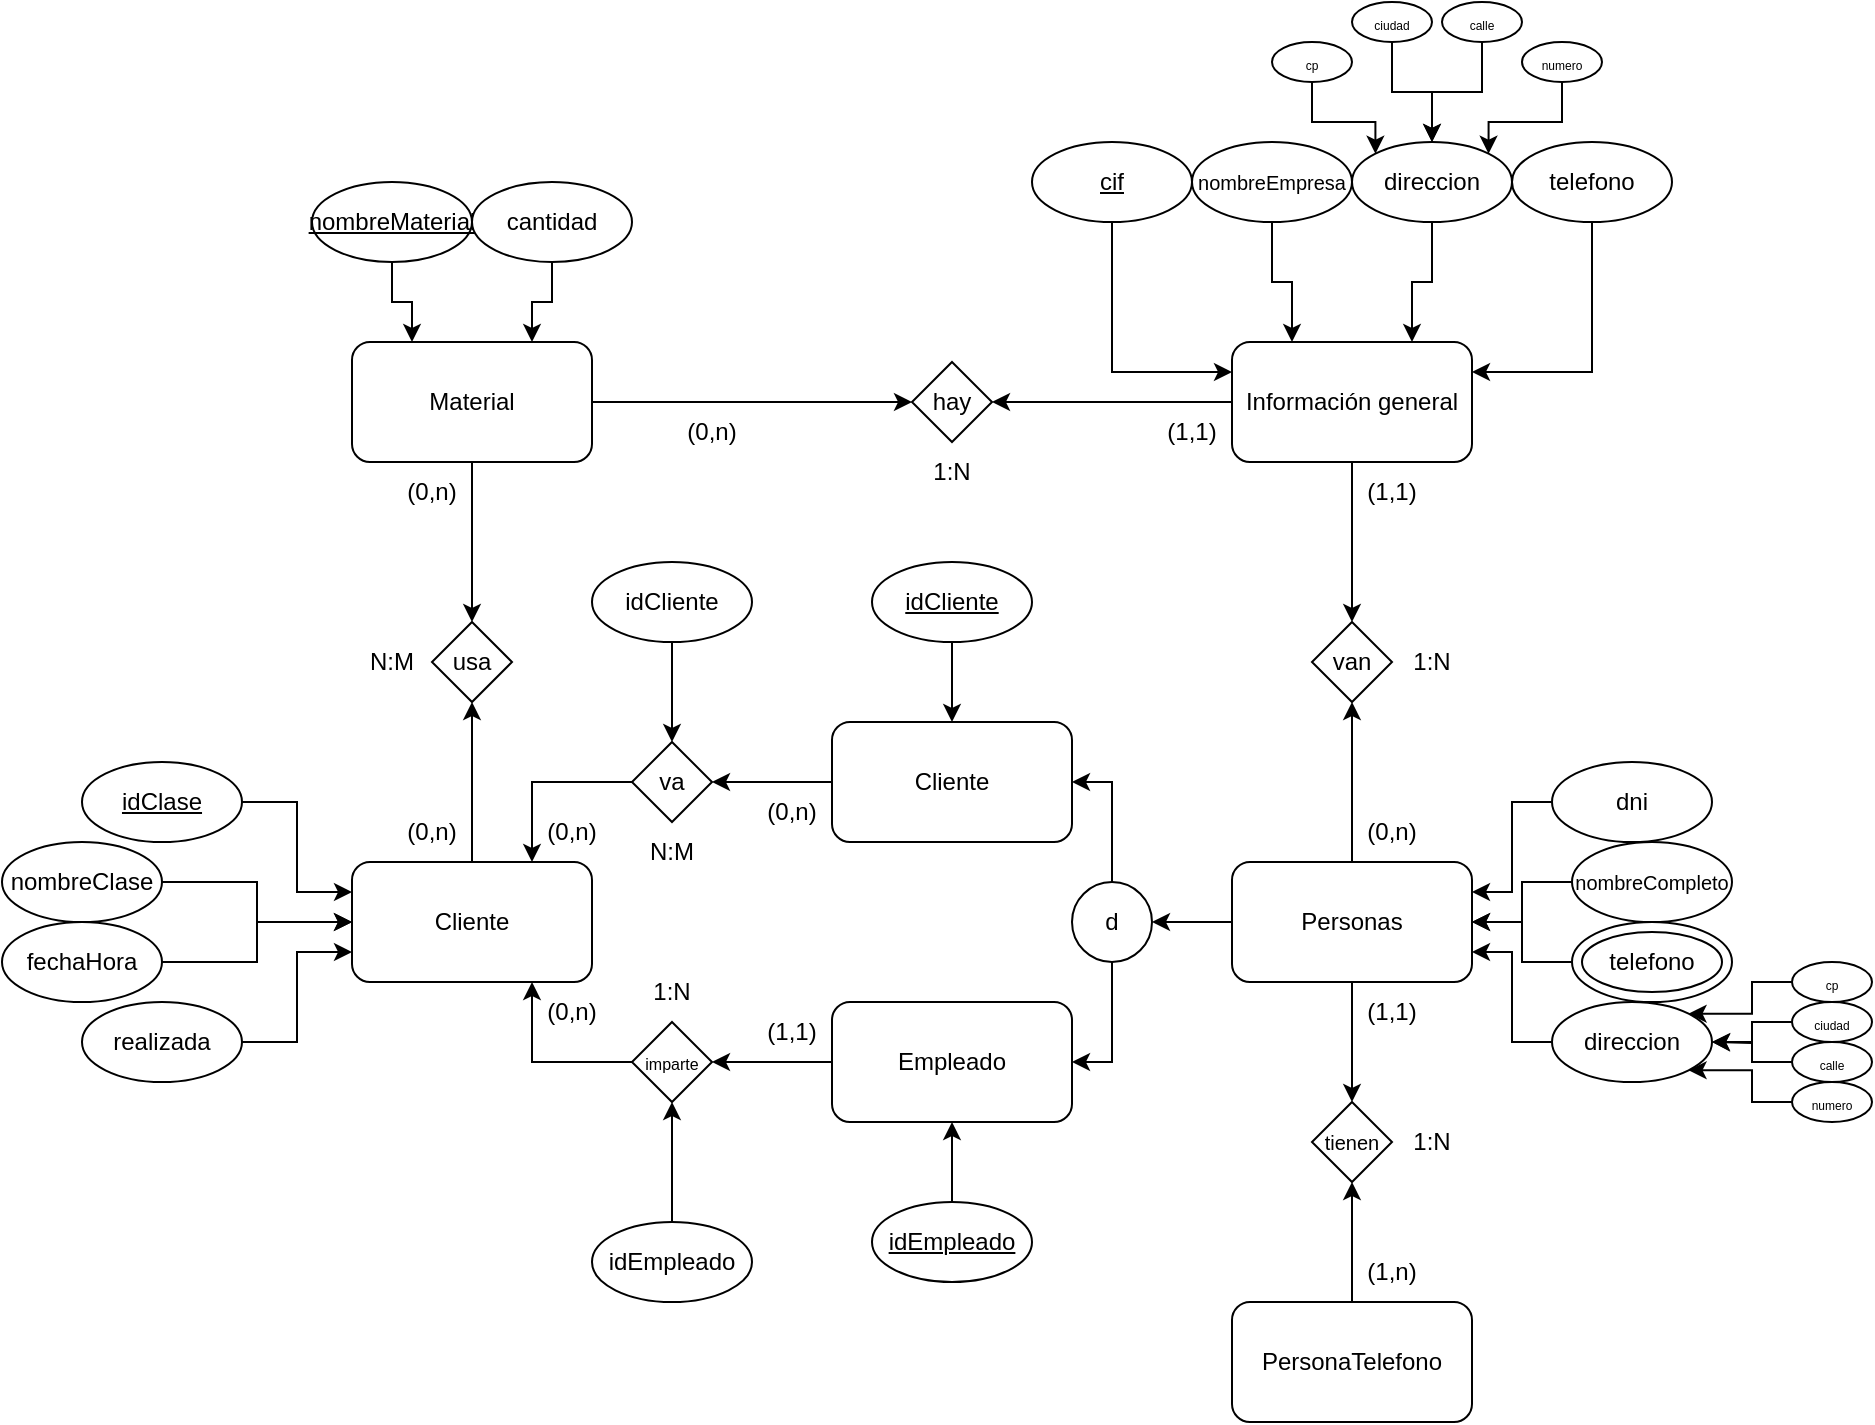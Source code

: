 <mxfile version="24.7.17">
  <diagram name="Página-1" id="99zE-fpGwMQE79Uss6QU">
    <mxGraphModel dx="1313" dy="776" grid="1" gridSize="10" guides="1" tooltips="1" connect="1" arrows="1" fold="1" page="1" pageScale="1" pageWidth="1169" pageHeight="827" math="0" shadow="0">
      <root>
        <mxCell id="0" />
        <mxCell id="1" parent="0" />
        <mxCell id="NxGwlw9UBmdGhxkE0W0p-69" style="edgeStyle=orthogonalEdgeStyle;rounded=0;orthogonalLoop=1;jettySize=auto;html=1;exitX=0.5;exitY=1;exitDx=0;exitDy=0;entryX=0.5;entryY=0;entryDx=0;entryDy=0;" parent="1" source="NxGwlw9UBmdGhxkE0W0p-1" target="NxGwlw9UBmdGhxkE0W0p-11" edge="1">
          <mxGeometry relative="1" as="geometry" />
        </mxCell>
        <mxCell id="NxGwlw9UBmdGhxkE0W0p-72" style="edgeStyle=orthogonalEdgeStyle;rounded=0;orthogonalLoop=1;jettySize=auto;html=1;exitX=0;exitY=0.5;exitDx=0;exitDy=0;entryX=1;entryY=0.5;entryDx=0;entryDy=0;" parent="1" source="NxGwlw9UBmdGhxkE0W0p-1" target="NxGwlw9UBmdGhxkE0W0p-71" edge="1">
          <mxGeometry relative="1" as="geometry" />
        </mxCell>
        <mxCell id="NxGwlw9UBmdGhxkE0W0p-1" value="Información general" style="rounded=1;whiteSpace=wrap;html=1;" parent="1" vertex="1">
          <mxGeometry x="732" y="259" width="120" height="60" as="geometry" />
        </mxCell>
        <mxCell id="NxGwlw9UBmdGhxkE0W0p-7" style="edgeStyle=orthogonalEdgeStyle;rounded=0;orthogonalLoop=1;jettySize=auto;html=1;exitX=0.5;exitY=1;exitDx=0;exitDy=0;entryX=0;entryY=0.25;entryDx=0;entryDy=0;" parent="1" source="NxGwlw9UBmdGhxkE0W0p-2" target="NxGwlw9UBmdGhxkE0W0p-1" edge="1">
          <mxGeometry relative="1" as="geometry" />
        </mxCell>
        <mxCell id="NxGwlw9UBmdGhxkE0W0p-2" value="&lt;u&gt;cif&lt;/u&gt;" style="ellipse;whiteSpace=wrap;html=1;" parent="1" vertex="1">
          <mxGeometry x="632" y="159" width="80" height="40" as="geometry" />
        </mxCell>
        <mxCell id="NxGwlw9UBmdGhxkE0W0p-8" style="edgeStyle=orthogonalEdgeStyle;rounded=0;orthogonalLoop=1;jettySize=auto;html=1;exitX=0.5;exitY=1;exitDx=0;exitDy=0;entryX=0.25;entryY=0;entryDx=0;entryDy=0;" parent="1" source="NxGwlw9UBmdGhxkE0W0p-3" target="NxGwlw9UBmdGhxkE0W0p-1" edge="1">
          <mxGeometry relative="1" as="geometry" />
        </mxCell>
        <mxCell id="NxGwlw9UBmdGhxkE0W0p-3" value="&lt;font style=&quot;font-size: 10px;&quot;&gt;nombreEmpresa&lt;/font&gt;" style="ellipse;whiteSpace=wrap;html=1;" parent="1" vertex="1">
          <mxGeometry x="712" y="159" width="80" height="40" as="geometry" />
        </mxCell>
        <mxCell id="NxGwlw9UBmdGhxkE0W0p-9" style="edgeStyle=orthogonalEdgeStyle;rounded=0;orthogonalLoop=1;jettySize=auto;html=1;exitX=0.5;exitY=1;exitDx=0;exitDy=0;entryX=0.75;entryY=0;entryDx=0;entryDy=0;" parent="1" source="NxGwlw9UBmdGhxkE0W0p-4" target="NxGwlw9UBmdGhxkE0W0p-1" edge="1">
          <mxGeometry relative="1" as="geometry" />
        </mxCell>
        <mxCell id="NxGwlw9UBmdGhxkE0W0p-4" value="direccion" style="ellipse;whiteSpace=wrap;html=1;" parent="1" vertex="1">
          <mxGeometry x="792" y="159" width="80" height="40" as="geometry" />
        </mxCell>
        <mxCell id="NxGwlw9UBmdGhxkE0W0p-10" style="edgeStyle=orthogonalEdgeStyle;rounded=0;orthogonalLoop=1;jettySize=auto;html=1;exitX=0.5;exitY=1;exitDx=0;exitDy=0;entryX=1;entryY=0.25;entryDx=0;entryDy=0;" parent="1" source="NxGwlw9UBmdGhxkE0W0p-5" target="NxGwlw9UBmdGhxkE0W0p-1" edge="1">
          <mxGeometry relative="1" as="geometry" />
        </mxCell>
        <mxCell id="NxGwlw9UBmdGhxkE0W0p-5" value="telefono" style="ellipse;whiteSpace=wrap;html=1;" parent="1" vertex="1">
          <mxGeometry x="872" y="159" width="80" height="40" as="geometry" />
        </mxCell>
        <mxCell id="NxGwlw9UBmdGhxkE0W0p-11" value="van" style="rhombus;whiteSpace=wrap;html=1;" parent="1" vertex="1">
          <mxGeometry x="772" y="399" width="40" height="40" as="geometry" />
        </mxCell>
        <mxCell id="NxGwlw9UBmdGhxkE0W0p-64" style="edgeStyle=orthogonalEdgeStyle;rounded=0;orthogonalLoop=1;jettySize=auto;html=1;exitX=0;exitY=0.5;exitDx=0;exitDy=0;entryX=1;entryY=0.5;entryDx=0;entryDy=0;" parent="1" source="NxGwlw9UBmdGhxkE0W0p-13" target="NxGwlw9UBmdGhxkE0W0p-50" edge="1">
          <mxGeometry relative="1" as="geometry" />
        </mxCell>
        <mxCell id="NxGwlw9UBmdGhxkE0W0p-68" style="edgeStyle=orthogonalEdgeStyle;rounded=0;orthogonalLoop=1;jettySize=auto;html=1;exitX=0.5;exitY=0;exitDx=0;exitDy=0;entryX=0.5;entryY=1;entryDx=0;entryDy=0;" parent="1" source="NxGwlw9UBmdGhxkE0W0p-13" target="NxGwlw9UBmdGhxkE0W0p-11" edge="1">
          <mxGeometry relative="1" as="geometry" />
        </mxCell>
        <mxCell id="0WbWf-KbE8bBZWFoID-V-4" style="edgeStyle=orthogonalEdgeStyle;rounded=0;orthogonalLoop=1;jettySize=auto;html=1;exitX=0.5;exitY=1;exitDx=0;exitDy=0;entryX=0.5;entryY=0;entryDx=0;entryDy=0;" edge="1" parent="1" source="NxGwlw9UBmdGhxkE0W0p-13" target="0WbWf-KbE8bBZWFoID-V-2">
          <mxGeometry relative="1" as="geometry" />
        </mxCell>
        <mxCell id="NxGwlw9UBmdGhxkE0W0p-13" value="Personas" style="rounded=1;whiteSpace=wrap;html=1;" parent="1" vertex="1">
          <mxGeometry x="732" y="519" width="120" height="60" as="geometry" />
        </mxCell>
        <mxCell id="NxGwlw9UBmdGhxkE0W0p-26" style="edgeStyle=orthogonalEdgeStyle;rounded=0;orthogonalLoop=1;jettySize=auto;html=1;exitX=0.5;exitY=1;exitDx=0;exitDy=0;entryX=0;entryY=0;entryDx=0;entryDy=0;" parent="1" source="NxGwlw9UBmdGhxkE0W0p-15" target="NxGwlw9UBmdGhxkE0W0p-4" edge="1">
          <mxGeometry relative="1" as="geometry" />
        </mxCell>
        <mxCell id="NxGwlw9UBmdGhxkE0W0p-15" value="&lt;font style=&quot;font-size: 6px;&quot;&gt;cp&lt;/font&gt;" style="ellipse;whiteSpace=wrap;html=1;" parent="1" vertex="1">
          <mxGeometry x="752" y="109" width="40" height="20" as="geometry" />
        </mxCell>
        <mxCell id="NxGwlw9UBmdGhxkE0W0p-22" style="edgeStyle=orthogonalEdgeStyle;rounded=0;orthogonalLoop=1;jettySize=auto;html=1;exitX=0.5;exitY=1;exitDx=0;exitDy=0;entryX=0.5;entryY=0;entryDx=0;entryDy=0;" parent="1" source="NxGwlw9UBmdGhxkE0W0p-16" target="NxGwlw9UBmdGhxkE0W0p-4" edge="1">
          <mxGeometry relative="1" as="geometry" />
        </mxCell>
        <mxCell id="NxGwlw9UBmdGhxkE0W0p-16" value="&lt;font style=&quot;font-size: 6px;&quot;&gt;ciudad&lt;/font&gt;" style="ellipse;whiteSpace=wrap;html=1;" parent="1" vertex="1">
          <mxGeometry x="792" y="89" width="40" height="20" as="geometry" />
        </mxCell>
        <mxCell id="NxGwlw9UBmdGhxkE0W0p-25" style="edgeStyle=orthogonalEdgeStyle;rounded=0;orthogonalLoop=1;jettySize=auto;html=1;exitX=0.5;exitY=1;exitDx=0;exitDy=0;entryX=0.5;entryY=0;entryDx=0;entryDy=0;" parent="1" source="NxGwlw9UBmdGhxkE0W0p-17" target="NxGwlw9UBmdGhxkE0W0p-4" edge="1">
          <mxGeometry relative="1" as="geometry" />
        </mxCell>
        <mxCell id="NxGwlw9UBmdGhxkE0W0p-17" value="&lt;font style=&quot;font-size: 6px;&quot;&gt;calle&lt;/font&gt;" style="ellipse;whiteSpace=wrap;html=1;" parent="1" vertex="1">
          <mxGeometry x="837" y="89" width="40" height="20" as="geometry" />
        </mxCell>
        <mxCell id="NxGwlw9UBmdGhxkE0W0p-23" style="edgeStyle=orthogonalEdgeStyle;rounded=0;orthogonalLoop=1;jettySize=auto;html=1;exitX=0.5;exitY=1;exitDx=0;exitDy=0;entryX=1;entryY=0;entryDx=0;entryDy=0;" parent="1" source="NxGwlw9UBmdGhxkE0W0p-18" target="NxGwlw9UBmdGhxkE0W0p-4" edge="1">
          <mxGeometry relative="1" as="geometry" />
        </mxCell>
        <mxCell id="NxGwlw9UBmdGhxkE0W0p-18" value="&lt;font style=&quot;font-size: 6px;&quot;&gt;numero&lt;/font&gt;" style="ellipse;whiteSpace=wrap;html=1;" parent="1" vertex="1">
          <mxGeometry x="877" y="109" width="40" height="20" as="geometry" />
        </mxCell>
        <mxCell id="NxGwlw9UBmdGhxkE0W0p-46" style="edgeStyle=orthogonalEdgeStyle;rounded=0;orthogonalLoop=1;jettySize=auto;html=1;exitX=0;exitY=0.5;exitDx=0;exitDy=0;entryX=1;entryY=0.25;entryDx=0;entryDy=0;" parent="1" source="NxGwlw9UBmdGhxkE0W0p-27" target="NxGwlw9UBmdGhxkE0W0p-13" edge="1">
          <mxGeometry relative="1" as="geometry" />
        </mxCell>
        <mxCell id="NxGwlw9UBmdGhxkE0W0p-27" value="dni" style="ellipse;whiteSpace=wrap;html=1;" parent="1" vertex="1">
          <mxGeometry x="892" y="469" width="80" height="40" as="geometry" />
        </mxCell>
        <mxCell id="NxGwlw9UBmdGhxkE0W0p-47" style="edgeStyle=orthogonalEdgeStyle;rounded=0;orthogonalLoop=1;jettySize=auto;html=1;exitX=0;exitY=0.5;exitDx=0;exitDy=0;entryX=1;entryY=0.5;entryDx=0;entryDy=0;" parent="1" source="NxGwlw9UBmdGhxkE0W0p-28" target="NxGwlw9UBmdGhxkE0W0p-13" edge="1">
          <mxGeometry relative="1" as="geometry" />
        </mxCell>
        <mxCell id="NxGwlw9UBmdGhxkE0W0p-28" value="&lt;font style=&quot;font-size: 10px;&quot;&gt;nombreCompleto&lt;/font&gt;" style="ellipse;whiteSpace=wrap;html=1;" parent="1" vertex="1">
          <mxGeometry x="902" y="509" width="80" height="40" as="geometry" />
        </mxCell>
        <mxCell id="NxGwlw9UBmdGhxkE0W0p-48" style="edgeStyle=orthogonalEdgeStyle;rounded=0;orthogonalLoop=1;jettySize=auto;html=1;exitX=0;exitY=0.5;exitDx=0;exitDy=0;entryX=1;entryY=0.5;entryDx=0;entryDy=0;" parent="1" source="NxGwlw9UBmdGhxkE0W0p-31" target="NxGwlw9UBmdGhxkE0W0p-13" edge="1">
          <mxGeometry relative="1" as="geometry" />
        </mxCell>
        <mxCell id="NxGwlw9UBmdGhxkE0W0p-31" value="" style="ellipse;whiteSpace=wrap;html=1;" parent="1" vertex="1">
          <mxGeometry x="902" y="549" width="80" height="40" as="geometry" />
        </mxCell>
        <mxCell id="NxGwlw9UBmdGhxkE0W0p-32" value="telefono" style="ellipse;whiteSpace=wrap;html=1;direction=west;" parent="1" vertex="1">
          <mxGeometry x="907" y="554" width="70" height="30" as="geometry" />
        </mxCell>
        <mxCell id="NxGwlw9UBmdGhxkE0W0p-49" style="edgeStyle=orthogonalEdgeStyle;rounded=0;orthogonalLoop=1;jettySize=auto;html=1;exitX=0;exitY=0.5;exitDx=0;exitDy=0;entryX=1;entryY=0.75;entryDx=0;entryDy=0;" parent="1" source="NxGwlw9UBmdGhxkE0W0p-33" target="NxGwlw9UBmdGhxkE0W0p-13" edge="1">
          <mxGeometry relative="1" as="geometry" />
        </mxCell>
        <mxCell id="NxGwlw9UBmdGhxkE0W0p-33" value="direccion" style="ellipse;whiteSpace=wrap;html=1;" parent="1" vertex="1">
          <mxGeometry x="892" y="589" width="80" height="40" as="geometry" />
        </mxCell>
        <mxCell id="NxGwlw9UBmdGhxkE0W0p-42" style="edgeStyle=orthogonalEdgeStyle;rounded=0;orthogonalLoop=1;jettySize=auto;html=1;exitX=0;exitY=0.5;exitDx=0;exitDy=0;entryX=1;entryY=0;entryDx=0;entryDy=0;" parent="1" source="NxGwlw9UBmdGhxkE0W0p-35" target="NxGwlw9UBmdGhxkE0W0p-33" edge="1">
          <mxGeometry relative="1" as="geometry" />
        </mxCell>
        <mxCell id="NxGwlw9UBmdGhxkE0W0p-35" value="&lt;font style=&quot;font-size: 6px;&quot;&gt;cp&lt;/font&gt;" style="ellipse;whiteSpace=wrap;html=1;" parent="1" vertex="1">
          <mxGeometry x="1012" y="569" width="40" height="20" as="geometry" />
        </mxCell>
        <mxCell id="NxGwlw9UBmdGhxkE0W0p-44" style="edgeStyle=orthogonalEdgeStyle;rounded=0;orthogonalLoop=1;jettySize=auto;html=1;exitX=0;exitY=0.5;exitDx=0;exitDy=0;entryX=1;entryY=0.5;entryDx=0;entryDy=0;" parent="1" source="NxGwlw9UBmdGhxkE0W0p-37" target="NxGwlw9UBmdGhxkE0W0p-33" edge="1">
          <mxGeometry relative="1" as="geometry" />
        </mxCell>
        <mxCell id="NxGwlw9UBmdGhxkE0W0p-37" value="&lt;font style=&quot;font-size: 6px;&quot;&gt;ciudad&lt;/font&gt;" style="ellipse;whiteSpace=wrap;html=1;" parent="1" vertex="1">
          <mxGeometry x="1012" y="589" width="40" height="20" as="geometry" />
        </mxCell>
        <mxCell id="NxGwlw9UBmdGhxkE0W0p-45" style="edgeStyle=orthogonalEdgeStyle;rounded=0;orthogonalLoop=1;jettySize=auto;html=1;exitX=0;exitY=0.5;exitDx=0;exitDy=0;" parent="1" source="NxGwlw9UBmdGhxkE0W0p-39" edge="1">
          <mxGeometry relative="1" as="geometry">
            <mxPoint x="972" y="609" as="targetPoint" />
          </mxGeometry>
        </mxCell>
        <mxCell id="NxGwlw9UBmdGhxkE0W0p-39" value="&lt;font style=&quot;font-size: 6px;&quot;&gt;calle&lt;/font&gt;" style="ellipse;whiteSpace=wrap;html=1;" parent="1" vertex="1">
          <mxGeometry x="1012" y="609" width="40" height="20" as="geometry" />
        </mxCell>
        <mxCell id="NxGwlw9UBmdGhxkE0W0p-43" style="edgeStyle=orthogonalEdgeStyle;rounded=0;orthogonalLoop=1;jettySize=auto;html=1;exitX=0;exitY=0.5;exitDx=0;exitDy=0;entryX=1;entryY=1;entryDx=0;entryDy=0;" parent="1" source="NxGwlw9UBmdGhxkE0W0p-41" target="NxGwlw9UBmdGhxkE0W0p-33" edge="1">
          <mxGeometry relative="1" as="geometry" />
        </mxCell>
        <mxCell id="NxGwlw9UBmdGhxkE0W0p-41" value="&lt;font style=&quot;font-size: 6px;&quot;&gt;numero&lt;/font&gt;" style="ellipse;whiteSpace=wrap;html=1;" parent="1" vertex="1">
          <mxGeometry x="1012" y="629" width="40" height="20" as="geometry" />
        </mxCell>
        <mxCell id="NxGwlw9UBmdGhxkE0W0p-66" style="edgeStyle=orthogonalEdgeStyle;rounded=0;orthogonalLoop=1;jettySize=auto;html=1;exitX=0.5;exitY=0;exitDx=0;exitDy=0;entryX=1;entryY=0.5;entryDx=0;entryDy=0;" parent="1" source="NxGwlw9UBmdGhxkE0W0p-50" target="NxGwlw9UBmdGhxkE0W0p-53" edge="1">
          <mxGeometry relative="1" as="geometry" />
        </mxCell>
        <mxCell id="NxGwlw9UBmdGhxkE0W0p-67" style="edgeStyle=orthogonalEdgeStyle;rounded=0;orthogonalLoop=1;jettySize=auto;html=1;exitX=0.5;exitY=1;exitDx=0;exitDy=0;entryX=1;entryY=0.5;entryDx=0;entryDy=0;" parent="1" source="NxGwlw9UBmdGhxkE0W0p-50" target="NxGwlw9UBmdGhxkE0W0p-52" edge="1">
          <mxGeometry relative="1" as="geometry" />
        </mxCell>
        <mxCell id="NxGwlw9UBmdGhxkE0W0p-50" value="d" style="ellipse;whiteSpace=wrap;html=1;aspect=fixed;" parent="1" vertex="1">
          <mxGeometry x="652" y="529" width="40" height="40" as="geometry" />
        </mxCell>
        <mxCell id="NxGwlw9UBmdGhxkE0W0p-89" style="edgeStyle=orthogonalEdgeStyle;rounded=0;orthogonalLoop=1;jettySize=auto;html=1;exitX=0;exitY=0.5;exitDx=0;exitDy=0;entryX=1;entryY=0.5;entryDx=0;entryDy=0;" parent="1" source="NxGwlw9UBmdGhxkE0W0p-52" target="NxGwlw9UBmdGhxkE0W0p-88" edge="1">
          <mxGeometry relative="1" as="geometry" />
        </mxCell>
        <mxCell id="NxGwlw9UBmdGhxkE0W0p-52" value="Empleado" style="rounded=1;whiteSpace=wrap;html=1;" parent="1" vertex="1">
          <mxGeometry x="532" y="589" width="120" height="60" as="geometry" />
        </mxCell>
        <mxCell id="NxGwlw9UBmdGhxkE0W0p-86" style="edgeStyle=orthogonalEdgeStyle;rounded=0;orthogonalLoop=1;jettySize=auto;html=1;exitX=0;exitY=0.5;exitDx=0;exitDy=0;entryX=1;entryY=0.5;entryDx=0;entryDy=0;" parent="1" source="NxGwlw9UBmdGhxkE0W0p-53" target="NxGwlw9UBmdGhxkE0W0p-85" edge="1">
          <mxGeometry relative="1" as="geometry" />
        </mxCell>
        <mxCell id="NxGwlw9UBmdGhxkE0W0p-53" value="Cliente" style="rounded=1;whiteSpace=wrap;html=1;" parent="1" vertex="1">
          <mxGeometry x="532" y="449" width="120" height="60" as="geometry" />
        </mxCell>
        <mxCell id="NxGwlw9UBmdGhxkE0W0p-58" style="edgeStyle=orthogonalEdgeStyle;rounded=0;orthogonalLoop=1;jettySize=auto;html=1;exitX=0.5;exitY=0;exitDx=0;exitDy=0;entryX=0.5;entryY=1;entryDx=0;entryDy=0;" parent="1" source="NxGwlw9UBmdGhxkE0W0p-56" target="NxGwlw9UBmdGhxkE0W0p-52" edge="1">
          <mxGeometry relative="1" as="geometry" />
        </mxCell>
        <mxCell id="NxGwlw9UBmdGhxkE0W0p-56" value="&lt;u&gt;idEmpleado&lt;/u&gt;" style="ellipse;whiteSpace=wrap;html=1;" parent="1" vertex="1">
          <mxGeometry x="552" y="689" width="80" height="40" as="geometry" />
        </mxCell>
        <mxCell id="NxGwlw9UBmdGhxkE0W0p-65" style="edgeStyle=orthogonalEdgeStyle;rounded=0;orthogonalLoop=1;jettySize=auto;html=1;exitX=0.5;exitY=1;exitDx=0;exitDy=0;entryX=0.5;entryY=0;entryDx=0;entryDy=0;" parent="1" source="NxGwlw9UBmdGhxkE0W0p-57" target="NxGwlw9UBmdGhxkE0W0p-53" edge="1">
          <mxGeometry relative="1" as="geometry" />
        </mxCell>
        <mxCell id="NxGwlw9UBmdGhxkE0W0p-57" value="&lt;u&gt;idCliente&lt;/u&gt;" style="ellipse;whiteSpace=wrap;html=1;" parent="1" vertex="1">
          <mxGeometry x="552" y="369" width="80" height="40" as="geometry" />
        </mxCell>
        <mxCell id="NxGwlw9UBmdGhxkE0W0p-60" value="(0,n)" style="text;html=1;align=center;verticalAlign=middle;whiteSpace=wrap;rounded=0;" parent="1" vertex="1">
          <mxGeometry x="782" y="489" width="60" height="30" as="geometry" />
        </mxCell>
        <mxCell id="NxGwlw9UBmdGhxkE0W0p-61" value="1:N" style="text;html=1;align=center;verticalAlign=middle;whiteSpace=wrap;rounded=0;" parent="1" vertex="1">
          <mxGeometry x="802" y="404" width="60" height="30" as="geometry" />
        </mxCell>
        <mxCell id="NxGwlw9UBmdGhxkE0W0p-62" value="(1,1)" style="text;html=1;align=center;verticalAlign=middle;whiteSpace=wrap;rounded=0;" parent="1" vertex="1">
          <mxGeometry x="782" y="319" width="60" height="30" as="geometry" />
        </mxCell>
        <mxCell id="NxGwlw9UBmdGhxkE0W0p-73" style="edgeStyle=orthogonalEdgeStyle;rounded=0;orthogonalLoop=1;jettySize=auto;html=1;exitX=1;exitY=0.5;exitDx=0;exitDy=0;entryX=0;entryY=0.5;entryDx=0;entryDy=0;" parent="1" source="NxGwlw9UBmdGhxkE0W0p-70" target="NxGwlw9UBmdGhxkE0W0p-71" edge="1">
          <mxGeometry relative="1" as="geometry" />
        </mxCell>
        <mxCell id="NxGwlw9UBmdGhxkE0W0p-83" style="edgeStyle=orthogonalEdgeStyle;rounded=0;orthogonalLoop=1;jettySize=auto;html=1;exitX=0.5;exitY=1;exitDx=0;exitDy=0;entryX=0.5;entryY=0;entryDx=0;entryDy=0;" parent="1" source="NxGwlw9UBmdGhxkE0W0p-70" target="NxGwlw9UBmdGhxkE0W0p-82" edge="1">
          <mxGeometry relative="1" as="geometry" />
        </mxCell>
        <mxCell id="NxGwlw9UBmdGhxkE0W0p-70" value="Material" style="rounded=1;whiteSpace=wrap;html=1;" parent="1" vertex="1">
          <mxGeometry x="292" y="259" width="120" height="60" as="geometry" />
        </mxCell>
        <mxCell id="NxGwlw9UBmdGhxkE0W0p-71" value="hay" style="rhombus;whiteSpace=wrap;html=1;" parent="1" vertex="1">
          <mxGeometry x="572" y="269" width="40" height="40" as="geometry" />
        </mxCell>
        <mxCell id="NxGwlw9UBmdGhxkE0W0p-74" value="1:N" style="text;html=1;align=center;verticalAlign=middle;whiteSpace=wrap;rounded=0;" parent="1" vertex="1">
          <mxGeometry x="562" y="309" width="60" height="30" as="geometry" />
        </mxCell>
        <mxCell id="NxGwlw9UBmdGhxkE0W0p-75" value="(1,1)" style="text;html=1;align=center;verticalAlign=middle;whiteSpace=wrap;rounded=0;" parent="1" vertex="1">
          <mxGeometry x="682" y="289" width="60" height="30" as="geometry" />
        </mxCell>
        <mxCell id="NxGwlw9UBmdGhxkE0W0p-76" value="(0,n)" style="text;html=1;align=center;verticalAlign=middle;whiteSpace=wrap;rounded=0;" parent="1" vertex="1">
          <mxGeometry x="442" y="289" width="60" height="30" as="geometry" />
        </mxCell>
        <mxCell id="NxGwlw9UBmdGhxkE0W0p-80" style="edgeStyle=orthogonalEdgeStyle;rounded=0;orthogonalLoop=1;jettySize=auto;html=1;exitX=0.5;exitY=1;exitDx=0;exitDy=0;entryX=0.25;entryY=0;entryDx=0;entryDy=0;" parent="1" source="NxGwlw9UBmdGhxkE0W0p-77" target="NxGwlw9UBmdGhxkE0W0p-70" edge="1">
          <mxGeometry relative="1" as="geometry" />
        </mxCell>
        <mxCell id="NxGwlw9UBmdGhxkE0W0p-77" value="&lt;u&gt;nombreMaterial&lt;/u&gt;" style="ellipse;whiteSpace=wrap;html=1;" parent="1" vertex="1">
          <mxGeometry x="272" y="179" width="80" height="40" as="geometry" />
        </mxCell>
        <mxCell id="NxGwlw9UBmdGhxkE0W0p-79" style="edgeStyle=orthogonalEdgeStyle;rounded=0;orthogonalLoop=1;jettySize=auto;html=1;exitX=0.5;exitY=1;exitDx=0;exitDy=0;entryX=0.75;entryY=0;entryDx=0;entryDy=0;" parent="1" source="NxGwlw9UBmdGhxkE0W0p-78" target="NxGwlw9UBmdGhxkE0W0p-70" edge="1">
          <mxGeometry relative="1" as="geometry" />
        </mxCell>
        <mxCell id="NxGwlw9UBmdGhxkE0W0p-78" value="cantidad" style="ellipse;whiteSpace=wrap;html=1;" parent="1" vertex="1">
          <mxGeometry x="352" y="179" width="80" height="40" as="geometry" />
        </mxCell>
        <mxCell id="NxGwlw9UBmdGhxkE0W0p-84" style="edgeStyle=orthogonalEdgeStyle;rounded=0;orthogonalLoop=1;jettySize=auto;html=1;exitX=0.5;exitY=0;exitDx=0;exitDy=0;entryX=0.5;entryY=1;entryDx=0;entryDy=0;" parent="1" source="NxGwlw9UBmdGhxkE0W0p-81" target="NxGwlw9UBmdGhxkE0W0p-82" edge="1">
          <mxGeometry relative="1" as="geometry" />
        </mxCell>
        <mxCell id="NxGwlw9UBmdGhxkE0W0p-81" value="Cliente" style="rounded=1;whiteSpace=wrap;html=1;" parent="1" vertex="1">
          <mxGeometry x="292" y="519" width="120" height="60" as="geometry" />
        </mxCell>
        <mxCell id="NxGwlw9UBmdGhxkE0W0p-82" value="usa" style="rhombus;whiteSpace=wrap;html=1;" parent="1" vertex="1">
          <mxGeometry x="332" y="399" width="40" height="40" as="geometry" />
        </mxCell>
        <mxCell id="NxGwlw9UBmdGhxkE0W0p-87" style="edgeStyle=orthogonalEdgeStyle;rounded=0;orthogonalLoop=1;jettySize=auto;html=1;exitX=0;exitY=0.5;exitDx=0;exitDy=0;entryX=0.75;entryY=0;entryDx=0;entryDy=0;" parent="1" source="NxGwlw9UBmdGhxkE0W0p-85" target="NxGwlw9UBmdGhxkE0W0p-81" edge="1">
          <mxGeometry relative="1" as="geometry" />
        </mxCell>
        <mxCell id="NxGwlw9UBmdGhxkE0W0p-85" value="va" style="rhombus;whiteSpace=wrap;html=1;" parent="1" vertex="1">
          <mxGeometry x="432" y="459" width="40" height="40" as="geometry" />
        </mxCell>
        <mxCell id="NxGwlw9UBmdGhxkE0W0p-90" style="edgeStyle=orthogonalEdgeStyle;rounded=0;orthogonalLoop=1;jettySize=auto;html=1;exitX=0;exitY=0.5;exitDx=0;exitDy=0;entryX=0.75;entryY=1;entryDx=0;entryDy=0;" parent="1" source="NxGwlw9UBmdGhxkE0W0p-88" target="NxGwlw9UBmdGhxkE0W0p-81" edge="1">
          <mxGeometry relative="1" as="geometry" />
        </mxCell>
        <mxCell id="NxGwlw9UBmdGhxkE0W0p-88" value="&lt;font style=&quot;font-size: 8px;&quot;&gt;imparte&lt;/font&gt;" style="rhombus;whiteSpace=wrap;html=1;" parent="1" vertex="1">
          <mxGeometry x="432" y="599" width="40" height="40" as="geometry" />
        </mxCell>
        <mxCell id="NxGwlw9UBmdGhxkE0W0p-92" style="edgeStyle=orthogonalEdgeStyle;rounded=0;orthogonalLoop=1;jettySize=auto;html=1;exitX=0.5;exitY=1;exitDx=0;exitDy=0;entryX=0.5;entryY=0;entryDx=0;entryDy=0;" parent="1" source="NxGwlw9UBmdGhxkE0W0p-91" target="NxGwlw9UBmdGhxkE0W0p-85" edge="1">
          <mxGeometry relative="1" as="geometry" />
        </mxCell>
        <mxCell id="NxGwlw9UBmdGhxkE0W0p-91" value="idCliente" style="ellipse;whiteSpace=wrap;html=1;" parent="1" vertex="1">
          <mxGeometry x="412" y="369" width="80" height="40" as="geometry" />
        </mxCell>
        <mxCell id="NxGwlw9UBmdGhxkE0W0p-94" style="edgeStyle=orthogonalEdgeStyle;rounded=0;orthogonalLoop=1;jettySize=auto;html=1;exitX=0.5;exitY=0;exitDx=0;exitDy=0;entryX=0.5;entryY=1;entryDx=0;entryDy=0;" parent="1" source="NxGwlw9UBmdGhxkE0W0p-93" target="NxGwlw9UBmdGhxkE0W0p-88" edge="1">
          <mxGeometry relative="1" as="geometry" />
        </mxCell>
        <mxCell id="NxGwlw9UBmdGhxkE0W0p-93" value="idEmpleado" style="ellipse;whiteSpace=wrap;html=1;" parent="1" vertex="1">
          <mxGeometry x="412" y="699" width="80" height="40" as="geometry" />
        </mxCell>
        <mxCell id="NxGwlw9UBmdGhxkE0W0p-95" value="1:N" style="text;html=1;align=center;verticalAlign=middle;whiteSpace=wrap;rounded=0;" parent="1" vertex="1">
          <mxGeometry x="422" y="569" width="60" height="30" as="geometry" />
        </mxCell>
        <mxCell id="NxGwlw9UBmdGhxkE0W0p-96" value="(1,1)" style="text;html=1;align=center;verticalAlign=middle;whiteSpace=wrap;rounded=0;" parent="1" vertex="1">
          <mxGeometry x="482" y="589" width="60" height="30" as="geometry" />
        </mxCell>
        <mxCell id="NxGwlw9UBmdGhxkE0W0p-97" value="(0,n)" style="text;html=1;align=center;verticalAlign=middle;whiteSpace=wrap;rounded=0;" parent="1" vertex="1">
          <mxGeometry x="372" y="579" width="60" height="30" as="geometry" />
        </mxCell>
        <mxCell id="NxGwlw9UBmdGhxkE0W0p-98" value="N:M" style="text;html=1;align=center;verticalAlign=middle;whiteSpace=wrap;rounded=0;" parent="1" vertex="1">
          <mxGeometry x="422" y="499" width="60" height="30" as="geometry" />
        </mxCell>
        <mxCell id="NxGwlw9UBmdGhxkE0W0p-99" value="(0,n)" style="text;html=1;align=center;verticalAlign=middle;whiteSpace=wrap;rounded=0;" parent="1" vertex="1">
          <mxGeometry x="482" y="479" width="60" height="30" as="geometry" />
        </mxCell>
        <mxCell id="NxGwlw9UBmdGhxkE0W0p-100" value="(0,n)" style="text;html=1;align=center;verticalAlign=middle;whiteSpace=wrap;rounded=0;" parent="1" vertex="1">
          <mxGeometry x="372" y="489" width="60" height="30" as="geometry" />
        </mxCell>
        <mxCell id="NxGwlw9UBmdGhxkE0W0p-101" value="N:M" style="text;html=1;align=center;verticalAlign=middle;whiteSpace=wrap;rounded=0;" parent="1" vertex="1">
          <mxGeometry x="282" y="404" width="60" height="30" as="geometry" />
        </mxCell>
        <mxCell id="NxGwlw9UBmdGhxkE0W0p-102" value="(0,n)" style="text;html=1;align=center;verticalAlign=middle;whiteSpace=wrap;rounded=0;" parent="1" vertex="1">
          <mxGeometry x="302" y="319" width="60" height="30" as="geometry" />
        </mxCell>
        <mxCell id="NxGwlw9UBmdGhxkE0W0p-103" value="(0,n)" style="text;html=1;align=center;verticalAlign=middle;whiteSpace=wrap;rounded=0;" parent="1" vertex="1">
          <mxGeometry x="302" y="489" width="60" height="30" as="geometry" />
        </mxCell>
        <mxCell id="NxGwlw9UBmdGhxkE0W0p-108" style="edgeStyle=orthogonalEdgeStyle;rounded=0;orthogonalLoop=1;jettySize=auto;html=1;exitX=1;exitY=0.5;exitDx=0;exitDy=0;entryX=0;entryY=0.25;entryDx=0;entryDy=0;" parent="1" source="NxGwlw9UBmdGhxkE0W0p-104" target="NxGwlw9UBmdGhxkE0W0p-81" edge="1">
          <mxGeometry relative="1" as="geometry" />
        </mxCell>
        <mxCell id="NxGwlw9UBmdGhxkE0W0p-104" value="&lt;u&gt;idClase&lt;/u&gt;" style="ellipse;whiteSpace=wrap;html=1;" parent="1" vertex="1">
          <mxGeometry x="157" y="469" width="80" height="40" as="geometry" />
        </mxCell>
        <mxCell id="NxGwlw9UBmdGhxkE0W0p-110" style="edgeStyle=orthogonalEdgeStyle;rounded=0;orthogonalLoop=1;jettySize=auto;html=1;exitX=1;exitY=0.5;exitDx=0;exitDy=0;entryX=0;entryY=0.5;entryDx=0;entryDy=0;" parent="1" source="NxGwlw9UBmdGhxkE0W0p-105" target="NxGwlw9UBmdGhxkE0W0p-81" edge="1">
          <mxGeometry relative="1" as="geometry" />
        </mxCell>
        <mxCell id="NxGwlw9UBmdGhxkE0W0p-105" value="nombreClase" style="ellipse;whiteSpace=wrap;html=1;" parent="1" vertex="1">
          <mxGeometry x="117" y="509" width="80" height="40" as="geometry" />
        </mxCell>
        <mxCell id="NxGwlw9UBmdGhxkE0W0p-112" style="edgeStyle=orthogonalEdgeStyle;rounded=0;orthogonalLoop=1;jettySize=auto;html=1;exitX=1;exitY=0.5;exitDx=0;exitDy=0;entryX=0;entryY=0.5;entryDx=0;entryDy=0;" parent="1" source="NxGwlw9UBmdGhxkE0W0p-106" target="NxGwlw9UBmdGhxkE0W0p-81" edge="1">
          <mxGeometry relative="1" as="geometry" />
        </mxCell>
        <mxCell id="NxGwlw9UBmdGhxkE0W0p-106" value="fechaHora" style="ellipse;whiteSpace=wrap;html=1;" parent="1" vertex="1">
          <mxGeometry x="117" y="549" width="80" height="40" as="geometry" />
        </mxCell>
        <mxCell id="NxGwlw9UBmdGhxkE0W0p-109" style="edgeStyle=orthogonalEdgeStyle;rounded=0;orthogonalLoop=1;jettySize=auto;html=1;exitX=1;exitY=0.5;exitDx=0;exitDy=0;entryX=0;entryY=0.75;entryDx=0;entryDy=0;" parent="1" source="NxGwlw9UBmdGhxkE0W0p-107" target="NxGwlw9UBmdGhxkE0W0p-81" edge="1">
          <mxGeometry relative="1" as="geometry" />
        </mxCell>
        <mxCell id="NxGwlw9UBmdGhxkE0W0p-107" value="realizada" style="ellipse;whiteSpace=wrap;html=1;" parent="1" vertex="1">
          <mxGeometry x="157" y="589" width="80" height="40" as="geometry" />
        </mxCell>
        <mxCell id="0WbWf-KbE8bBZWFoID-V-3" style="edgeStyle=orthogonalEdgeStyle;rounded=0;orthogonalLoop=1;jettySize=auto;html=1;exitX=0.5;exitY=0;exitDx=0;exitDy=0;entryX=0.5;entryY=1;entryDx=0;entryDy=0;" edge="1" parent="1" source="0WbWf-KbE8bBZWFoID-V-1" target="0WbWf-KbE8bBZWFoID-V-2">
          <mxGeometry relative="1" as="geometry" />
        </mxCell>
        <mxCell id="0WbWf-KbE8bBZWFoID-V-1" value="PersonaTelefono" style="rounded=1;whiteSpace=wrap;html=1;" vertex="1" parent="1">
          <mxGeometry x="732" y="739" width="120" height="60" as="geometry" />
        </mxCell>
        <mxCell id="0WbWf-KbE8bBZWFoID-V-2" value="&lt;font style=&quot;font-size: 10px;&quot;&gt;tienen&lt;/font&gt;" style="rhombus;whiteSpace=wrap;html=1;" vertex="1" parent="1">
          <mxGeometry x="772" y="639" width="40" height="40" as="geometry" />
        </mxCell>
        <mxCell id="0WbWf-KbE8bBZWFoID-V-5" value="(1,n)" style="text;html=1;align=center;verticalAlign=middle;whiteSpace=wrap;rounded=0;" vertex="1" parent="1">
          <mxGeometry x="782" y="709" width="60" height="30" as="geometry" />
        </mxCell>
        <mxCell id="0WbWf-KbE8bBZWFoID-V-6" value="(1,1)" style="text;html=1;align=center;verticalAlign=middle;whiteSpace=wrap;rounded=0;" vertex="1" parent="1">
          <mxGeometry x="782" y="579" width="60" height="30" as="geometry" />
        </mxCell>
        <mxCell id="0WbWf-KbE8bBZWFoID-V-7" value="1:N" style="text;html=1;align=center;verticalAlign=middle;whiteSpace=wrap;rounded=0;" vertex="1" parent="1">
          <mxGeometry x="802" y="644" width="60" height="30" as="geometry" />
        </mxCell>
      </root>
    </mxGraphModel>
  </diagram>
</mxfile>

